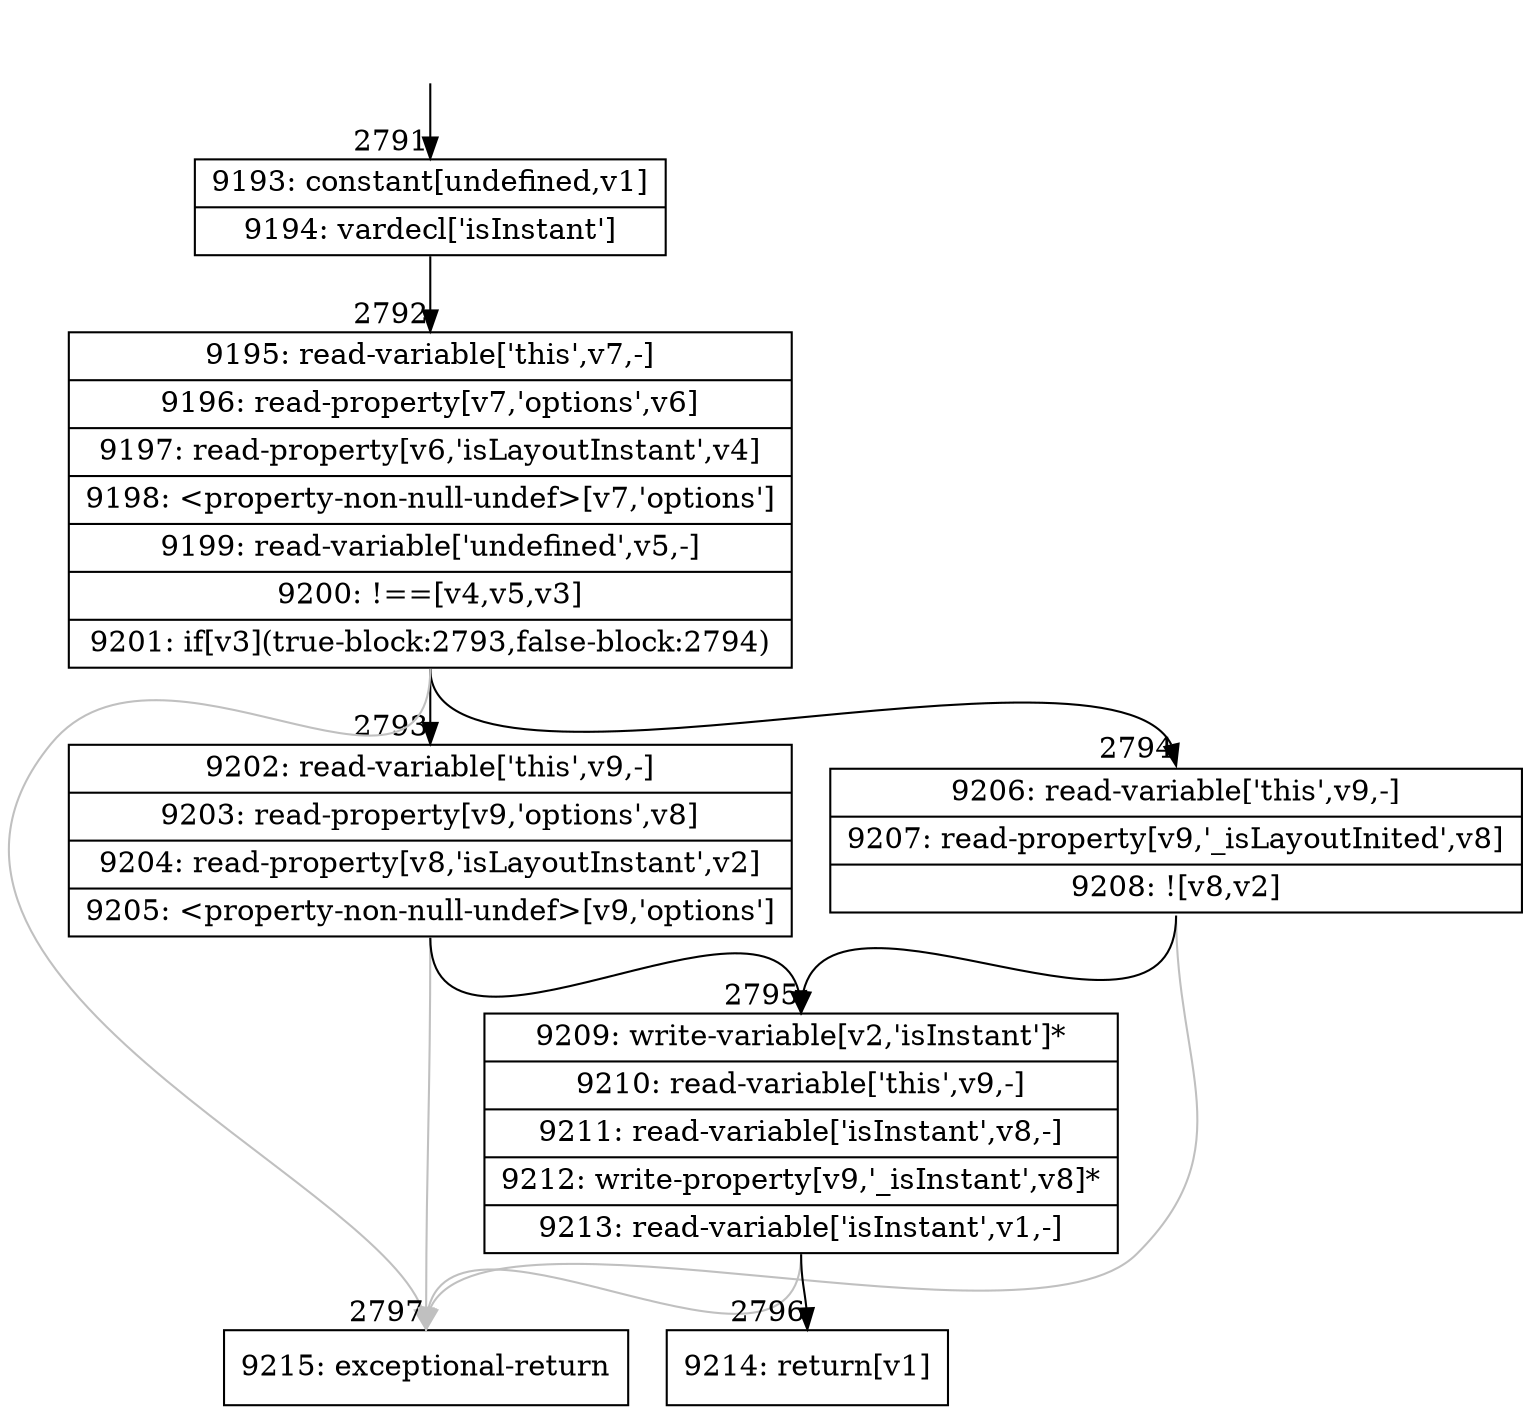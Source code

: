 digraph {
rankdir="TD"
BB_entry259[shape=none,label=""];
BB_entry259 -> BB2791 [tailport=s, headport=n, headlabel="    2791"]
BB2791 [shape=record label="{9193: constant[undefined,v1]|9194: vardecl['isInstant']}" ] 
BB2791 -> BB2792 [tailport=s, headport=n, headlabel="      2792"]
BB2792 [shape=record label="{9195: read-variable['this',v7,-]|9196: read-property[v7,'options',v6]|9197: read-property[v6,'isLayoutInstant',v4]|9198: \<property-non-null-undef\>[v7,'options']|9199: read-variable['undefined',v5,-]|9200: !==[v4,v5,v3]|9201: if[v3](true-block:2793,false-block:2794)}" ] 
BB2792 -> BB2793 [tailport=s, headport=n, headlabel="      2793"]
BB2792 -> BB2794 [tailport=s, headport=n, headlabel="      2794"]
BB2792 -> BB2797 [tailport=s, headport=n, color=gray, headlabel="      2797"]
BB2793 [shape=record label="{9202: read-variable['this',v9,-]|9203: read-property[v9,'options',v8]|9204: read-property[v8,'isLayoutInstant',v2]|9205: \<property-non-null-undef\>[v9,'options']}" ] 
BB2793 -> BB2795 [tailport=s, headport=n, headlabel="      2795"]
BB2793 -> BB2797 [tailport=s, headport=n, color=gray]
BB2794 [shape=record label="{9206: read-variable['this',v9,-]|9207: read-property[v9,'_isLayoutInited',v8]|9208: ![v8,v2]}" ] 
BB2794 -> BB2795 [tailport=s, headport=n]
BB2794 -> BB2797 [tailport=s, headport=n, color=gray]
BB2795 [shape=record label="{9209: write-variable[v2,'isInstant']*|9210: read-variable['this',v9,-]|9211: read-variable['isInstant',v8,-]|9212: write-property[v9,'_isInstant',v8]*|9213: read-variable['isInstant',v1,-]}" ] 
BB2795 -> BB2796 [tailport=s, headport=n, headlabel="      2796"]
BB2795 -> BB2797 [tailport=s, headport=n, color=gray]
BB2796 [shape=record label="{9214: return[v1]}" ] 
BB2797 [shape=record label="{9215: exceptional-return}" ] 
//#$~ 3844
}
